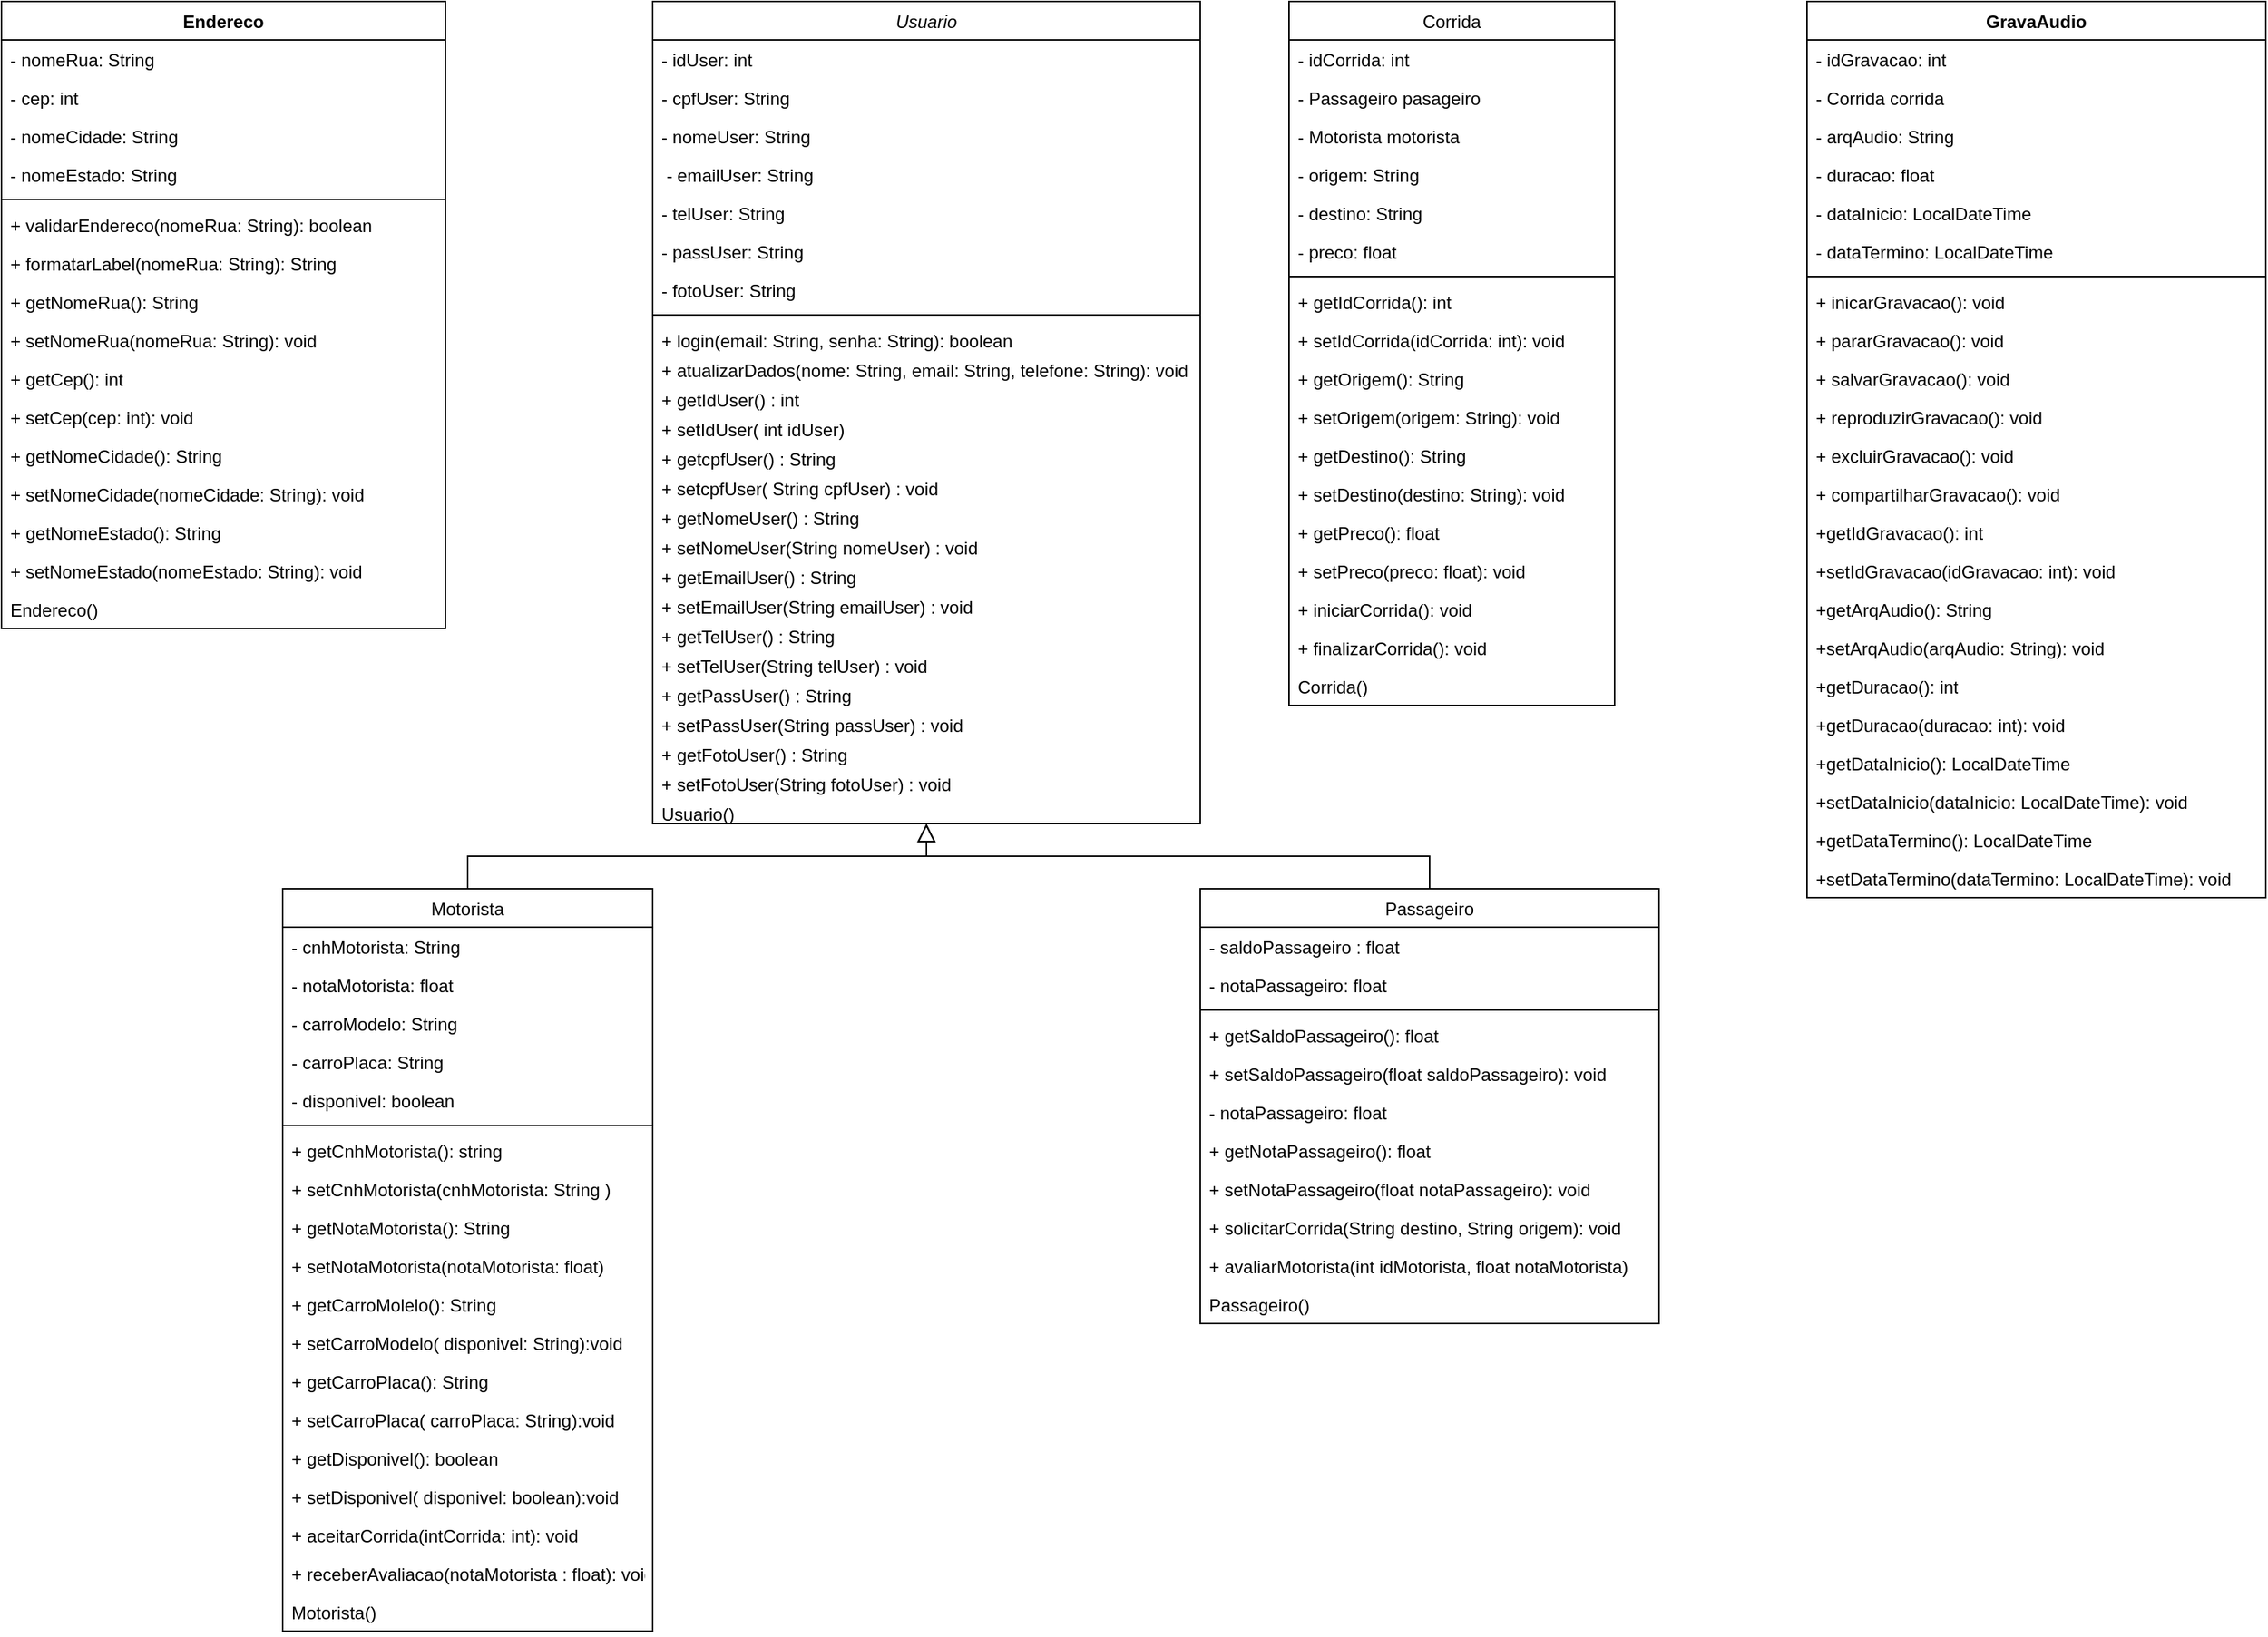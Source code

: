 <mxfile version="26.1.2">
  <diagram id="C5RBs43oDa-KdzZeNtuy" name="Page-1">
    <mxGraphModel grid="1" page="1" gridSize="10" guides="1" tooltips="1" connect="1" arrows="1" fold="1" pageScale="1" pageWidth="827" pageHeight="1169" math="0" shadow="0">
      <root>
        <mxCell id="WIyWlLk6GJQsqaUBKTNV-0" />
        <mxCell id="WIyWlLk6GJQsqaUBKTNV-1" parent="WIyWlLk6GJQsqaUBKTNV-0" />
        <mxCell id="zkfFHV4jXpPFQw0GAbJ--0" value="Usuario" style="swimlane;fontStyle=2;align=center;verticalAlign=top;childLayout=stackLayout;horizontal=1;startSize=26;horizontalStack=0;resizeParent=1;resizeLast=0;collapsible=1;marginBottom=0;rounded=0;shadow=0;strokeWidth=1;" vertex="1" parent="WIyWlLk6GJQsqaUBKTNV-1">
          <mxGeometry x="220" y="120" width="370" height="556" as="geometry">
            <mxRectangle x="230" y="140" width="160" height="26" as="alternateBounds" />
          </mxGeometry>
        </mxCell>
        <mxCell id="zkfFHV4jXpPFQw0GAbJ--1" value="- idUser: int" style="text;align=left;verticalAlign=top;spacingLeft=4;spacingRight=4;overflow=hidden;rotatable=0;points=[[0,0.5],[1,0.5]];portConstraint=eastwest;" vertex="1" parent="zkfFHV4jXpPFQw0GAbJ--0">
          <mxGeometry y="26" width="370" height="26" as="geometry" />
        </mxCell>
        <mxCell id="XuEXfLZrLsZK6n9x1qX7-5" value="- cpfUser: String" style="text;align=left;verticalAlign=top;spacingLeft=4;spacingRight=4;overflow=hidden;rotatable=0;points=[[0,0.5],[1,0.5]];portConstraint=eastwest;rounded=0;shadow=0;html=0;" vertex="1" parent="zkfFHV4jXpPFQw0GAbJ--0">
          <mxGeometry y="52" width="370" height="26" as="geometry" />
        </mxCell>
        <mxCell id="zkfFHV4jXpPFQw0GAbJ--2" value="- nomeUser: String" style="text;align=left;verticalAlign=top;spacingLeft=4;spacingRight=4;overflow=hidden;rotatable=0;points=[[0,0.5],[1,0.5]];portConstraint=eastwest;rounded=0;shadow=0;html=0;" vertex="1" parent="zkfFHV4jXpPFQw0GAbJ--0">
          <mxGeometry y="78" width="370" height="26" as="geometry" />
        </mxCell>
        <mxCell id="zkfFHV4jXpPFQw0GAbJ--3" value=" - emailUser: String" style="text;align=left;verticalAlign=top;spacingLeft=4;spacingRight=4;overflow=hidden;rotatable=0;points=[[0,0.5],[1,0.5]];portConstraint=eastwest;rounded=0;shadow=0;html=0;" vertex="1" parent="zkfFHV4jXpPFQw0GAbJ--0">
          <mxGeometry y="104" width="370" height="26" as="geometry" />
        </mxCell>
        <mxCell id="XuEXfLZrLsZK6n9x1qX7-1" value="- telUser: String" style="text;align=left;verticalAlign=top;spacingLeft=4;spacingRight=4;overflow=hidden;rotatable=0;points=[[0,0.5],[1,0.5]];portConstraint=eastwest;rounded=0;shadow=0;html=0;" vertex="1" parent="zkfFHV4jXpPFQw0GAbJ--0">
          <mxGeometry y="130" width="370" height="26" as="geometry" />
        </mxCell>
        <mxCell id="XuEXfLZrLsZK6n9x1qX7-2" value="- passUser: String&#xa;" style="text;align=left;verticalAlign=top;spacingLeft=4;spacingRight=4;overflow=hidden;rotatable=0;points=[[0,0.5],[1,0.5]];portConstraint=eastwest;rounded=0;shadow=0;html=0;" vertex="1" parent="zkfFHV4jXpPFQw0GAbJ--0">
          <mxGeometry y="156" width="370" height="26" as="geometry" />
        </mxCell>
        <mxCell id="XuEXfLZrLsZK6n9x1qX7-86" value="- fotoUser: String" style="text;align=left;verticalAlign=top;spacingLeft=4;spacingRight=4;overflow=hidden;rotatable=0;points=[[0,0.5],[1,0.5]];portConstraint=eastwest;rounded=0;shadow=0;html=0;" vertex="1" parent="zkfFHV4jXpPFQw0GAbJ--0">
          <mxGeometry y="182" width="370" height="26" as="geometry" />
        </mxCell>
        <mxCell id="zkfFHV4jXpPFQw0GAbJ--4" value="" style="line;html=1;strokeWidth=1;align=left;verticalAlign=middle;spacingTop=-1;spacingLeft=3;spacingRight=3;rotatable=0;labelPosition=right;points=[];portConstraint=eastwest;" vertex="1" parent="zkfFHV4jXpPFQw0GAbJ--0">
          <mxGeometry y="208" width="370" height="8" as="geometry" />
        </mxCell>
        <mxCell id="zkfFHV4jXpPFQw0GAbJ--5" value="+ login(email: String, senha: String): boolean" style="text;align=left;verticalAlign=top;spacingLeft=4;spacingRight=4;overflow=hidden;rotatable=0;points=[[0,0.5],[1,0.5]];portConstraint=eastwest;" vertex="1" parent="zkfFHV4jXpPFQw0GAbJ--0">
          <mxGeometry y="216" width="370" height="20" as="geometry" />
        </mxCell>
        <mxCell id="XuEXfLZrLsZK6n9x1qX7-6" value="+ atualizarDados(nome: String, email: String, telefone: String): void" style="text;align=left;verticalAlign=top;spacingLeft=4;spacingRight=4;overflow=hidden;rotatable=0;points=[[0,0.5],[1,0.5]];portConstraint=eastwest;" vertex="1" parent="zkfFHV4jXpPFQw0GAbJ--0">
          <mxGeometry y="236" width="370" height="20" as="geometry" />
        </mxCell>
        <mxCell id="XuEXfLZrLsZK6n9x1qX7-7" value="+ getIdUser() : int" style="text;align=left;verticalAlign=top;spacingLeft=4;spacingRight=4;overflow=hidden;rotatable=0;points=[[0,0.5],[1,0.5]];portConstraint=eastwest;" vertex="1" parent="zkfFHV4jXpPFQw0GAbJ--0">
          <mxGeometry y="256" width="370" height="20" as="geometry" />
        </mxCell>
        <mxCell id="XuEXfLZrLsZK6n9x1qX7-11" value="+ setIdUser( int idUser)" style="text;align=left;verticalAlign=top;spacingLeft=4;spacingRight=4;overflow=hidden;rotatable=0;points=[[0,0.5],[1,0.5]];portConstraint=eastwest;" vertex="1" parent="zkfFHV4jXpPFQw0GAbJ--0">
          <mxGeometry y="276" width="370" height="20" as="geometry" />
        </mxCell>
        <mxCell id="XuEXfLZrLsZK6n9x1qX7-12" value="+ getcpfUser() : String" style="text;align=left;verticalAlign=top;spacingLeft=4;spacingRight=4;overflow=hidden;rotatable=0;points=[[0,0.5],[1,0.5]];portConstraint=eastwest;" vertex="1" parent="zkfFHV4jXpPFQw0GAbJ--0">
          <mxGeometry y="296" width="370" height="20" as="geometry" />
        </mxCell>
        <mxCell id="XuEXfLZrLsZK6n9x1qX7-13" value="+ setcpfUser( String cpfUser) : void" style="text;align=left;verticalAlign=top;spacingLeft=4;spacingRight=4;overflow=hidden;rotatable=0;points=[[0,0.5],[1,0.5]];portConstraint=eastwest;" vertex="1" parent="zkfFHV4jXpPFQw0GAbJ--0">
          <mxGeometry y="316" width="370" height="20" as="geometry" />
        </mxCell>
        <mxCell id="XuEXfLZrLsZK6n9x1qX7-14" value="+ getNomeUser() : String" style="text;align=left;verticalAlign=top;spacingLeft=4;spacingRight=4;overflow=hidden;rotatable=0;points=[[0,0.5],[1,0.5]];portConstraint=eastwest;" vertex="1" parent="zkfFHV4jXpPFQw0GAbJ--0">
          <mxGeometry y="336" width="370" height="20" as="geometry" />
        </mxCell>
        <mxCell id="XuEXfLZrLsZK6n9x1qX7-15" value="+ setNomeUser(String nomeUser) : void" style="text;align=left;verticalAlign=top;spacingLeft=4;spacingRight=4;overflow=hidden;rotatable=0;points=[[0,0.5],[1,0.5]];portConstraint=eastwest;" vertex="1" parent="zkfFHV4jXpPFQw0GAbJ--0">
          <mxGeometry y="356" width="370" height="20" as="geometry" />
        </mxCell>
        <mxCell id="XuEXfLZrLsZK6n9x1qX7-35" value="+ getEmailUser() : String" style="text;align=left;verticalAlign=top;spacingLeft=4;spacingRight=4;overflow=hidden;rotatable=0;points=[[0,0.5],[1,0.5]];portConstraint=eastwest;" vertex="1" parent="zkfFHV4jXpPFQw0GAbJ--0">
          <mxGeometry y="376" width="370" height="20" as="geometry" />
        </mxCell>
        <mxCell id="XuEXfLZrLsZK6n9x1qX7-36" value="+ setEmailUser(String emailUser) : void" style="text;align=left;verticalAlign=top;spacingLeft=4;spacingRight=4;overflow=hidden;rotatable=0;points=[[0,0.5],[1,0.5]];portConstraint=eastwest;" vertex="1" parent="zkfFHV4jXpPFQw0GAbJ--0">
          <mxGeometry y="396" width="370" height="20" as="geometry" />
        </mxCell>
        <mxCell id="XuEXfLZrLsZK6n9x1qX7-37" value="+ getTelUser() : String" style="text;align=left;verticalAlign=top;spacingLeft=4;spacingRight=4;overflow=hidden;rotatable=0;points=[[0,0.5],[1,0.5]];portConstraint=eastwest;" vertex="1" parent="zkfFHV4jXpPFQw0GAbJ--0">
          <mxGeometry y="416" width="370" height="20" as="geometry" />
        </mxCell>
        <mxCell id="XuEXfLZrLsZK6n9x1qX7-38" value="+ setTelUser(String telUser) : void" style="text;align=left;verticalAlign=top;spacingLeft=4;spacingRight=4;overflow=hidden;rotatable=0;points=[[0,0.5],[1,0.5]];portConstraint=eastwest;" vertex="1" parent="zkfFHV4jXpPFQw0GAbJ--0">
          <mxGeometry y="436" width="370" height="20" as="geometry" />
        </mxCell>
        <mxCell id="XuEXfLZrLsZK6n9x1qX7-39" value="+ getPassUser() : String" style="text;align=left;verticalAlign=top;spacingLeft=4;spacingRight=4;overflow=hidden;rotatable=0;points=[[0,0.5],[1,0.5]];portConstraint=eastwest;" vertex="1" parent="zkfFHV4jXpPFQw0GAbJ--0">
          <mxGeometry y="456" width="370" height="20" as="geometry" />
        </mxCell>
        <mxCell id="XuEXfLZrLsZK6n9x1qX7-40" value="+ setPassUser(String passUser) : void" style="text;align=left;verticalAlign=top;spacingLeft=4;spacingRight=4;overflow=hidden;rotatable=0;points=[[0,0.5],[1,0.5]];portConstraint=eastwest;" vertex="1" parent="zkfFHV4jXpPFQw0GAbJ--0">
          <mxGeometry y="476" width="370" height="20" as="geometry" />
        </mxCell>
        <mxCell id="XuEXfLZrLsZK6n9x1qX7-87" value="+ getFotoUser() : String" style="text;align=left;verticalAlign=top;spacingLeft=4;spacingRight=4;overflow=hidden;rotatable=0;points=[[0,0.5],[1,0.5]];portConstraint=eastwest;" vertex="1" parent="zkfFHV4jXpPFQw0GAbJ--0">
          <mxGeometry y="496" width="370" height="20" as="geometry" />
        </mxCell>
        <mxCell id="XuEXfLZrLsZK6n9x1qX7-88" value="+ setFotoUser(String fotoUser) : void" style="text;align=left;verticalAlign=top;spacingLeft=4;spacingRight=4;overflow=hidden;rotatable=0;points=[[0,0.5],[1,0.5]];portConstraint=eastwest;" vertex="1" parent="zkfFHV4jXpPFQw0GAbJ--0">
          <mxGeometry y="516" width="370" height="20" as="geometry" />
        </mxCell>
        <mxCell id="XuEXfLZrLsZK6n9x1qX7-121" value="Usuario()" style="text;align=left;verticalAlign=top;spacingLeft=4;spacingRight=4;overflow=hidden;rotatable=0;points=[[0,0.5],[1,0.5]];portConstraint=eastwest;" vertex="1" parent="zkfFHV4jXpPFQw0GAbJ--0">
          <mxGeometry y="536" width="370" height="20" as="geometry" />
        </mxCell>
        <mxCell id="zkfFHV4jXpPFQw0GAbJ--6" value="Motorista" style="swimlane;fontStyle=0;align=center;verticalAlign=top;childLayout=stackLayout;horizontal=1;startSize=26;horizontalStack=0;resizeParent=1;resizeLast=0;collapsible=1;marginBottom=0;rounded=0;shadow=0;strokeWidth=1;" vertex="1" parent="WIyWlLk6GJQsqaUBKTNV-1">
          <mxGeometry x="-30" y="720" width="250" height="502" as="geometry">
            <mxRectangle x="130" y="380" width="160" height="26" as="alternateBounds" />
          </mxGeometry>
        </mxCell>
        <mxCell id="zkfFHV4jXpPFQw0GAbJ--7" value="- cnhMotorista: String" style="text;align=left;verticalAlign=top;spacingLeft=4;spacingRight=4;overflow=hidden;rotatable=0;points=[[0,0.5],[1,0.5]];portConstraint=eastwest;" vertex="1" parent="zkfFHV4jXpPFQw0GAbJ--6">
          <mxGeometry y="26" width="250" height="26" as="geometry" />
        </mxCell>
        <mxCell id="XuEXfLZrLsZK6n9x1qX7-49" value="- notaMotorista: float" style="text;align=left;verticalAlign=top;spacingLeft=4;spacingRight=4;overflow=hidden;rotatable=0;points=[[0,0.5],[1,0.5]];portConstraint=eastwest;" vertex="1" parent="zkfFHV4jXpPFQw0GAbJ--6">
          <mxGeometry y="52" width="250" height="26" as="geometry" />
        </mxCell>
        <mxCell id="XuEXfLZrLsZK6n9x1qX7-89" value="- carroModelo: String" style="text;align=left;verticalAlign=top;spacingLeft=4;spacingRight=4;overflow=hidden;rotatable=0;points=[[0,0.5],[1,0.5]];portConstraint=eastwest;" vertex="1" parent="zkfFHV4jXpPFQw0GAbJ--6">
          <mxGeometry y="78" width="250" height="26" as="geometry" />
        </mxCell>
        <mxCell id="XuEXfLZrLsZK6n9x1qX7-92" value="- carroPlaca: String" style="text;align=left;verticalAlign=top;spacingLeft=4;spacingRight=4;overflow=hidden;rotatable=0;points=[[0,0.5],[1,0.5]];portConstraint=eastwest;" vertex="1" parent="zkfFHV4jXpPFQw0GAbJ--6">
          <mxGeometry y="104" width="250" height="26" as="geometry" />
        </mxCell>
        <mxCell id="zkfFHV4jXpPFQw0GAbJ--8" value="- disponivel: boolean" style="text;align=left;verticalAlign=top;spacingLeft=4;spacingRight=4;overflow=hidden;rotatable=0;points=[[0,0.5],[1,0.5]];portConstraint=eastwest;rounded=0;shadow=0;html=0;" vertex="1" parent="zkfFHV4jXpPFQw0GAbJ--6">
          <mxGeometry y="130" width="250" height="26" as="geometry" />
        </mxCell>
        <mxCell id="zkfFHV4jXpPFQw0GAbJ--9" value="" style="line;html=1;strokeWidth=1;align=left;verticalAlign=middle;spacingTop=-1;spacingLeft=3;spacingRight=3;rotatable=0;labelPosition=right;points=[];portConstraint=eastwest;" vertex="1" parent="zkfFHV4jXpPFQw0GAbJ--6">
          <mxGeometry y="156" width="250" height="8" as="geometry" />
        </mxCell>
        <mxCell id="zkfFHV4jXpPFQw0GAbJ--11" value="+ getCnhMotorista(): string" style="text;align=left;verticalAlign=top;spacingLeft=4;spacingRight=4;overflow=hidden;rotatable=0;points=[[0,0.5],[1,0.5]];portConstraint=eastwest;" vertex="1" parent="zkfFHV4jXpPFQw0GAbJ--6">
          <mxGeometry y="164" width="250" height="26" as="geometry" />
        </mxCell>
        <mxCell id="XuEXfLZrLsZK6n9x1qX7-50" value="+ setCnhMotorista(cnhMotorista: String )" style="text;align=left;verticalAlign=top;spacingLeft=4;spacingRight=4;overflow=hidden;rotatable=0;points=[[0,0.5],[1,0.5]];portConstraint=eastwest;" vertex="1" parent="zkfFHV4jXpPFQw0GAbJ--6">
          <mxGeometry y="190" width="250" height="26" as="geometry" />
        </mxCell>
        <mxCell id="XuEXfLZrLsZK6n9x1qX7-51" value="+ getNotaMotorista(): String" style="text;align=left;verticalAlign=top;spacingLeft=4;spacingRight=4;overflow=hidden;rotatable=0;points=[[0,0.5],[1,0.5]];portConstraint=eastwest;" vertex="1" parent="zkfFHV4jXpPFQw0GAbJ--6">
          <mxGeometry y="216" width="250" height="26" as="geometry" />
        </mxCell>
        <mxCell id="XuEXfLZrLsZK6n9x1qX7-52" value="+ setNotaMotorista(notaMotorista: float)" style="text;align=left;verticalAlign=top;spacingLeft=4;spacingRight=4;overflow=hidden;rotatable=0;points=[[0,0.5],[1,0.5]];portConstraint=eastwest;" vertex="1" parent="zkfFHV4jXpPFQw0GAbJ--6">
          <mxGeometry y="242" width="250" height="26" as="geometry" />
        </mxCell>
        <mxCell id="XuEXfLZrLsZK6n9x1qX7-90" value="+ getCarroMolelo(): String" style="text;align=left;verticalAlign=top;spacingLeft=4;spacingRight=4;overflow=hidden;rotatable=0;points=[[0,0.5],[1,0.5]];portConstraint=eastwest;" vertex="1" parent="zkfFHV4jXpPFQw0GAbJ--6">
          <mxGeometry y="268" width="250" height="26" as="geometry" />
        </mxCell>
        <mxCell id="XuEXfLZrLsZK6n9x1qX7-91" value="+ setCarroModelo( disponivel: String):void" style="text;align=left;verticalAlign=top;spacingLeft=4;spacingRight=4;overflow=hidden;rotatable=0;points=[[0,0.5],[1,0.5]];portConstraint=eastwest;" vertex="1" parent="zkfFHV4jXpPFQw0GAbJ--6">
          <mxGeometry y="294" width="250" height="26" as="geometry" />
        </mxCell>
        <mxCell id="XuEXfLZrLsZK6n9x1qX7-93" value="+ getCarroPlaca(): String" style="text;align=left;verticalAlign=top;spacingLeft=4;spacingRight=4;overflow=hidden;rotatable=0;points=[[0,0.5],[1,0.5]];portConstraint=eastwest;" vertex="1" parent="zkfFHV4jXpPFQw0GAbJ--6">
          <mxGeometry y="320" width="250" height="26" as="geometry" />
        </mxCell>
        <mxCell id="XuEXfLZrLsZK6n9x1qX7-94" value="+ setCarroPlaca( carroPlaca: String):void" style="text;align=left;verticalAlign=top;spacingLeft=4;spacingRight=4;overflow=hidden;rotatable=0;points=[[0,0.5],[1,0.5]];portConstraint=eastwest;" vertex="1" parent="zkfFHV4jXpPFQw0GAbJ--6">
          <mxGeometry y="346" width="250" height="26" as="geometry" />
        </mxCell>
        <mxCell id="XuEXfLZrLsZK6n9x1qX7-53" value="+ getDisponivel(): boolean" style="text;align=left;verticalAlign=top;spacingLeft=4;spacingRight=4;overflow=hidden;rotatable=0;points=[[0,0.5],[1,0.5]];portConstraint=eastwest;" vertex="1" parent="zkfFHV4jXpPFQw0GAbJ--6">
          <mxGeometry y="372" width="250" height="26" as="geometry" />
        </mxCell>
        <mxCell id="XuEXfLZrLsZK6n9x1qX7-54" value="+ setDisponivel( disponivel: boolean):void" style="text;align=left;verticalAlign=top;spacingLeft=4;spacingRight=4;overflow=hidden;rotatable=0;points=[[0,0.5],[1,0.5]];portConstraint=eastwest;" vertex="1" parent="zkfFHV4jXpPFQw0GAbJ--6">
          <mxGeometry y="398" width="250" height="26" as="geometry" />
        </mxCell>
        <mxCell id="XuEXfLZrLsZK6n9x1qX7-55" value="+ aceitarCorrida(intCorrida: int): void" style="text;align=left;verticalAlign=top;spacingLeft=4;spacingRight=4;overflow=hidden;rotatable=0;points=[[0,0.5],[1,0.5]];portConstraint=eastwest;" vertex="1" parent="zkfFHV4jXpPFQw0GAbJ--6">
          <mxGeometry y="424" width="250" height="26" as="geometry" />
        </mxCell>
        <mxCell id="XuEXfLZrLsZK6n9x1qX7-56" value="+ receberAvaliacao(notaMotorista : float): void" style="text;align=left;verticalAlign=top;spacingLeft=4;spacingRight=4;overflow=hidden;rotatable=0;points=[[0,0.5],[1,0.5]];portConstraint=eastwest;" vertex="1" parent="zkfFHV4jXpPFQw0GAbJ--6">
          <mxGeometry y="450" width="250" height="26" as="geometry" />
        </mxCell>
        <mxCell id="XuEXfLZrLsZK6n9x1qX7-124" value="Motorista()" style="text;align=left;verticalAlign=top;spacingLeft=4;spacingRight=4;overflow=hidden;rotatable=0;points=[[0,0.5],[1,0.5]];portConstraint=eastwest;" vertex="1" parent="zkfFHV4jXpPFQw0GAbJ--6">
          <mxGeometry y="476" width="250" height="26" as="geometry" />
        </mxCell>
        <mxCell id="zkfFHV4jXpPFQw0GAbJ--12" value="" style="endArrow=block;endSize=10;endFill=0;shadow=0;strokeWidth=1;rounded=0;curved=0;edgeStyle=elbowEdgeStyle;elbow=vertical;" edge="1" parent="WIyWlLk6GJQsqaUBKTNV-1" source="zkfFHV4jXpPFQw0GAbJ--6" target="zkfFHV4jXpPFQw0GAbJ--0">
          <mxGeometry width="160" relative="1" as="geometry">
            <mxPoint x="200" y="203" as="sourcePoint" />
            <mxPoint x="200" y="203" as="targetPoint" />
          </mxGeometry>
        </mxCell>
        <mxCell id="zkfFHV4jXpPFQw0GAbJ--13" value="Passageiro" style="swimlane;fontStyle=0;align=center;verticalAlign=top;childLayout=stackLayout;horizontal=1;startSize=26;horizontalStack=0;resizeParent=1;resizeLast=0;collapsible=1;marginBottom=0;rounded=0;shadow=0;strokeWidth=1;" vertex="1" parent="WIyWlLk6GJQsqaUBKTNV-1">
          <mxGeometry x="590" y="720" width="310" height="294" as="geometry">
            <mxRectangle x="340" y="380" width="170" height="26" as="alternateBounds" />
          </mxGeometry>
        </mxCell>
        <mxCell id="zkfFHV4jXpPFQw0GAbJ--14" value="- saldoPassageiro : float" style="text;align=left;verticalAlign=top;spacingLeft=4;spacingRight=4;overflow=hidden;rotatable=0;points=[[0,0.5],[1,0.5]];portConstraint=eastwest;" vertex="1" parent="zkfFHV4jXpPFQw0GAbJ--13">
          <mxGeometry y="26" width="310" height="26" as="geometry" />
        </mxCell>
        <mxCell id="XuEXfLZrLsZK6n9x1qX7-41" value="- notaPassageiro: float" style="text;align=left;verticalAlign=top;spacingLeft=4;spacingRight=4;overflow=hidden;rotatable=0;points=[[0,0.5],[1,0.5]];portConstraint=eastwest;" vertex="1" parent="zkfFHV4jXpPFQw0GAbJ--13">
          <mxGeometry y="52" width="310" height="26" as="geometry" />
        </mxCell>
        <mxCell id="zkfFHV4jXpPFQw0GAbJ--15" value="" style="line;html=1;strokeWidth=1;align=left;verticalAlign=middle;spacingTop=-1;spacingLeft=3;spacingRight=3;rotatable=0;labelPosition=right;points=[];portConstraint=eastwest;" vertex="1" parent="zkfFHV4jXpPFQw0GAbJ--13">
          <mxGeometry y="78" width="310" height="8" as="geometry" />
        </mxCell>
        <mxCell id="XuEXfLZrLsZK6n9x1qX7-42" value="+ getSaldoPassageiro(): float" style="text;align=left;verticalAlign=top;spacingLeft=4;spacingRight=4;overflow=hidden;rotatable=0;points=[[0,0.5],[1,0.5]];portConstraint=eastwest;" vertex="1" parent="zkfFHV4jXpPFQw0GAbJ--13">
          <mxGeometry y="86" width="310" height="26" as="geometry" />
        </mxCell>
        <mxCell id="XuEXfLZrLsZK6n9x1qX7-44" value="+ setSaldoPassageiro(float saldoPassageiro): void" style="text;align=left;verticalAlign=top;spacingLeft=4;spacingRight=4;overflow=hidden;rotatable=0;points=[[0,0.5],[1,0.5]];portConstraint=eastwest;" vertex="1" parent="zkfFHV4jXpPFQw0GAbJ--13">
          <mxGeometry y="112" width="310" height="26" as="geometry" />
        </mxCell>
        <mxCell id="XuEXfLZrLsZK6n9x1qX7-43" value="- notaPassageiro: float" style="text;align=left;verticalAlign=top;spacingLeft=4;spacingRight=4;overflow=hidden;rotatable=0;points=[[0,0.5],[1,0.5]];portConstraint=eastwest;" vertex="1" parent="zkfFHV4jXpPFQw0GAbJ--13">
          <mxGeometry y="138" width="310" height="26" as="geometry" />
        </mxCell>
        <mxCell id="XuEXfLZrLsZK6n9x1qX7-45" value="+ getNotaPassageiro(): float" style="text;align=left;verticalAlign=top;spacingLeft=4;spacingRight=4;overflow=hidden;rotatable=0;points=[[0,0.5],[1,0.5]];portConstraint=eastwest;" vertex="1" parent="zkfFHV4jXpPFQw0GAbJ--13">
          <mxGeometry y="164" width="310" height="26" as="geometry" />
        </mxCell>
        <mxCell id="XuEXfLZrLsZK6n9x1qX7-46" value="+ setNotaPassageiro(float notaPassageiro): void" style="text;align=left;verticalAlign=top;spacingLeft=4;spacingRight=4;overflow=hidden;rotatable=0;points=[[0,0.5],[1,0.5]];portConstraint=eastwest;" vertex="1" parent="zkfFHV4jXpPFQw0GAbJ--13">
          <mxGeometry y="190" width="310" height="26" as="geometry" />
        </mxCell>
        <mxCell id="XuEXfLZrLsZK6n9x1qX7-47" value="+ solicitarCorrida(String destino, String origem): void" style="text;align=left;verticalAlign=top;spacingLeft=4;spacingRight=4;overflow=hidden;rotatable=0;points=[[0,0.5],[1,0.5]];portConstraint=eastwest;" vertex="1" parent="zkfFHV4jXpPFQw0GAbJ--13">
          <mxGeometry y="216" width="310" height="26" as="geometry" />
        </mxCell>
        <mxCell id="XuEXfLZrLsZK6n9x1qX7-48" value="+ avaliarMotorista(int idMotorista, float notaMotorista)" style="text;align=left;verticalAlign=top;spacingLeft=4;spacingRight=4;overflow=hidden;rotatable=0;points=[[0,0.5],[1,0.5]];portConstraint=eastwest;" vertex="1" parent="zkfFHV4jXpPFQw0GAbJ--13">
          <mxGeometry y="242" width="310" height="26" as="geometry" />
        </mxCell>
        <mxCell id="XuEXfLZrLsZK6n9x1qX7-123" value="Passageiro()" style="text;align=left;verticalAlign=top;spacingLeft=4;spacingRight=4;overflow=hidden;rotatable=0;points=[[0,0.5],[1,0.5]];portConstraint=eastwest;" vertex="1" parent="zkfFHV4jXpPFQw0GAbJ--13">
          <mxGeometry y="268" width="310" height="26" as="geometry" />
        </mxCell>
        <mxCell id="zkfFHV4jXpPFQw0GAbJ--16" value="" style="endArrow=block;endSize=10;endFill=0;shadow=0;strokeWidth=1;rounded=0;curved=0;edgeStyle=elbowEdgeStyle;elbow=vertical;" edge="1" parent="WIyWlLk6GJQsqaUBKTNV-1" source="zkfFHV4jXpPFQw0GAbJ--13" target="zkfFHV4jXpPFQw0GAbJ--0">
          <mxGeometry width="160" relative="1" as="geometry">
            <mxPoint x="210" y="373" as="sourcePoint" />
            <mxPoint x="310" y="271" as="targetPoint" />
          </mxGeometry>
        </mxCell>
        <mxCell id="zkfFHV4jXpPFQw0GAbJ--17" value="Corrida" style="swimlane;fontStyle=0;align=center;verticalAlign=top;childLayout=stackLayout;horizontal=1;startSize=26;horizontalStack=0;resizeParent=1;resizeLast=0;collapsible=1;marginBottom=0;rounded=0;shadow=0;strokeWidth=1;" vertex="1" parent="WIyWlLk6GJQsqaUBKTNV-1">
          <mxGeometry x="650" y="120" width="220" height="476" as="geometry">
            <mxRectangle x="550" y="140" width="160" height="26" as="alternateBounds" />
          </mxGeometry>
        </mxCell>
        <mxCell id="zkfFHV4jXpPFQw0GAbJ--18" value="- idCorrida: int" style="text;align=left;verticalAlign=top;spacingLeft=4;spacingRight=4;overflow=hidden;rotatable=0;points=[[0,0.5],[1,0.5]];portConstraint=eastwest;" vertex="1" parent="zkfFHV4jXpPFQw0GAbJ--17">
          <mxGeometry y="26" width="220" height="26" as="geometry" />
        </mxCell>
        <mxCell id="zkfFHV4jXpPFQw0GAbJ--19" value="- Passageiro pasageiro" style="text;align=left;verticalAlign=top;spacingLeft=4;spacingRight=4;overflow=hidden;rotatable=0;points=[[0,0.5],[1,0.5]];portConstraint=eastwest;rounded=0;shadow=0;html=0;" vertex="1" parent="zkfFHV4jXpPFQw0GAbJ--17">
          <mxGeometry y="52" width="220" height="26" as="geometry" />
        </mxCell>
        <mxCell id="zkfFHV4jXpPFQw0GAbJ--20" value="- Motorista motorista" style="text;align=left;verticalAlign=top;spacingLeft=4;spacingRight=4;overflow=hidden;rotatable=0;points=[[0,0.5],[1,0.5]];portConstraint=eastwest;rounded=0;shadow=0;html=0;" vertex="1" parent="zkfFHV4jXpPFQw0GAbJ--17">
          <mxGeometry y="78" width="220" height="26" as="geometry" />
        </mxCell>
        <mxCell id="zkfFHV4jXpPFQw0GAbJ--21" value="- origem: String " style="text;align=left;verticalAlign=top;spacingLeft=4;spacingRight=4;overflow=hidden;rotatable=0;points=[[0,0.5],[1,0.5]];portConstraint=eastwest;rounded=0;shadow=0;html=0;" vertex="1" parent="zkfFHV4jXpPFQw0GAbJ--17">
          <mxGeometry y="104" width="220" height="26" as="geometry" />
        </mxCell>
        <mxCell id="zkfFHV4jXpPFQw0GAbJ--22" value="- destino: String" style="text;align=left;verticalAlign=top;spacingLeft=4;spacingRight=4;overflow=hidden;rotatable=0;points=[[0,0.5],[1,0.5]];portConstraint=eastwest;rounded=0;shadow=0;html=0;" vertex="1" parent="zkfFHV4jXpPFQw0GAbJ--17">
          <mxGeometry y="130" width="220" height="26" as="geometry" />
        </mxCell>
        <mxCell id="XuEXfLZrLsZK6n9x1qX7-57" value="- preco: float" style="text;align=left;verticalAlign=top;spacingLeft=4;spacingRight=4;overflow=hidden;rotatable=0;points=[[0,0.5],[1,0.5]];portConstraint=eastwest;rounded=0;shadow=0;html=0;" vertex="1" parent="zkfFHV4jXpPFQw0GAbJ--17">
          <mxGeometry y="156" width="220" height="26" as="geometry" />
        </mxCell>
        <mxCell id="zkfFHV4jXpPFQw0GAbJ--23" value="" style="line;html=1;strokeWidth=1;align=left;verticalAlign=middle;spacingTop=-1;spacingLeft=3;spacingRight=3;rotatable=0;labelPosition=right;points=[];portConstraint=eastwest;" vertex="1" parent="zkfFHV4jXpPFQw0GAbJ--17">
          <mxGeometry y="182" width="220" height="8" as="geometry" />
        </mxCell>
        <mxCell id="zkfFHV4jXpPFQw0GAbJ--24" value="+ getIdCorrida(): int" style="text;align=left;verticalAlign=top;spacingLeft=4;spacingRight=4;overflow=hidden;rotatable=0;points=[[0,0.5],[1,0.5]];portConstraint=eastwest;" vertex="1" parent="zkfFHV4jXpPFQw0GAbJ--17">
          <mxGeometry y="190" width="220" height="26" as="geometry" />
        </mxCell>
        <mxCell id="zkfFHV4jXpPFQw0GAbJ--25" value="+ setIdCorrida(idCorrida: int): void" style="text;align=left;verticalAlign=top;spacingLeft=4;spacingRight=4;overflow=hidden;rotatable=0;points=[[0,0.5],[1,0.5]];portConstraint=eastwest;" vertex="1" parent="zkfFHV4jXpPFQw0GAbJ--17">
          <mxGeometry y="216" width="220" height="26" as="geometry" />
        </mxCell>
        <mxCell id="XuEXfLZrLsZK6n9x1qX7-58" value="+ getOrigem(): String" style="text;align=left;verticalAlign=top;spacingLeft=4;spacingRight=4;overflow=hidden;rotatable=0;points=[[0,0.5],[1,0.5]];portConstraint=eastwest;" vertex="1" parent="zkfFHV4jXpPFQw0GAbJ--17">
          <mxGeometry y="242" width="220" height="26" as="geometry" />
        </mxCell>
        <mxCell id="XuEXfLZrLsZK6n9x1qX7-59" value="+ setOrigem(origem: String): void" style="text;align=left;verticalAlign=top;spacingLeft=4;spacingRight=4;overflow=hidden;rotatable=0;points=[[0,0.5],[1,0.5]];portConstraint=eastwest;" vertex="1" parent="zkfFHV4jXpPFQw0GAbJ--17">
          <mxGeometry y="268" width="220" height="26" as="geometry" />
        </mxCell>
        <mxCell id="XuEXfLZrLsZK6n9x1qX7-61" value="+ getDestino(): String" style="text;align=left;verticalAlign=top;spacingLeft=4;spacingRight=4;overflow=hidden;rotatable=0;points=[[0,0.5],[1,0.5]];portConstraint=eastwest;" vertex="1" parent="zkfFHV4jXpPFQw0GAbJ--17">
          <mxGeometry y="294" width="220" height="26" as="geometry" />
        </mxCell>
        <mxCell id="XuEXfLZrLsZK6n9x1qX7-62" value="+ setDestino(destino: String): void" style="text;align=left;verticalAlign=top;spacingLeft=4;spacingRight=4;overflow=hidden;rotatable=0;points=[[0,0.5],[1,0.5]];portConstraint=eastwest;" vertex="1" parent="zkfFHV4jXpPFQw0GAbJ--17">
          <mxGeometry y="320" width="220" height="26" as="geometry" />
        </mxCell>
        <mxCell id="XuEXfLZrLsZK6n9x1qX7-63" value="+ getPreco(): float" style="text;align=left;verticalAlign=top;spacingLeft=4;spacingRight=4;overflow=hidden;rotatable=0;points=[[0,0.5],[1,0.5]];portConstraint=eastwest;" vertex="1" parent="zkfFHV4jXpPFQw0GAbJ--17">
          <mxGeometry y="346" width="220" height="26" as="geometry" />
        </mxCell>
        <mxCell id="XuEXfLZrLsZK6n9x1qX7-64" value="+ setPreco(preco: float): void" style="text;align=left;verticalAlign=top;spacingLeft=4;spacingRight=4;overflow=hidden;rotatable=0;points=[[0,0.5],[1,0.5]];portConstraint=eastwest;" vertex="1" parent="zkfFHV4jXpPFQw0GAbJ--17">
          <mxGeometry y="372" width="220" height="26" as="geometry" />
        </mxCell>
        <mxCell id="XuEXfLZrLsZK6n9x1qX7-65" value="+ iniciarCorrida(): void" style="text;align=left;verticalAlign=top;spacingLeft=4;spacingRight=4;overflow=hidden;rotatable=0;points=[[0,0.5],[1,0.5]];portConstraint=eastwest;" vertex="1" parent="zkfFHV4jXpPFQw0GAbJ--17">
          <mxGeometry y="398" width="220" height="26" as="geometry" />
        </mxCell>
        <mxCell id="XuEXfLZrLsZK6n9x1qX7-66" value="+ finalizarCorrida(): void" style="text;align=left;verticalAlign=top;spacingLeft=4;spacingRight=4;overflow=hidden;rotatable=0;points=[[0,0.5],[1,0.5]];portConstraint=eastwest;" vertex="1" parent="zkfFHV4jXpPFQw0GAbJ--17">
          <mxGeometry y="424" width="220" height="26" as="geometry" />
        </mxCell>
        <mxCell id="XuEXfLZrLsZK6n9x1qX7-122" value="Corrida()" style="text;align=left;verticalAlign=top;spacingLeft=4;spacingRight=4;overflow=hidden;rotatable=0;points=[[0,0.5],[1,0.5]];portConstraint=eastwest;" vertex="1" parent="zkfFHV4jXpPFQw0GAbJ--17">
          <mxGeometry y="450" width="220" height="26" as="geometry" />
        </mxCell>
        <mxCell id="XuEXfLZrLsZK6n9x1qX7-67" value="Endereco" style="swimlane;fontStyle=1;align=center;verticalAlign=top;childLayout=stackLayout;horizontal=1;startSize=26;horizontalStack=0;resizeParent=1;resizeParentMax=0;resizeLast=0;collapsible=1;marginBottom=0;whiteSpace=wrap;html=1;" vertex="1" parent="WIyWlLk6GJQsqaUBKTNV-1">
          <mxGeometry x="-220" y="120" width="300" height="424" as="geometry" />
        </mxCell>
        <mxCell id="XuEXfLZrLsZK6n9x1qX7-68" value="- nomeRua: String" style="text;strokeColor=none;fillColor=none;align=left;verticalAlign=top;spacingLeft=4;spacingRight=4;overflow=hidden;rotatable=0;points=[[0,0.5],[1,0.5]];portConstraint=eastwest;whiteSpace=wrap;html=1;" vertex="1" parent="XuEXfLZrLsZK6n9x1qX7-67">
          <mxGeometry y="26" width="300" height="26" as="geometry" />
        </mxCell>
        <mxCell id="XuEXfLZrLsZK6n9x1qX7-71" value="- cep: int" style="text;strokeColor=none;fillColor=none;align=left;verticalAlign=top;spacingLeft=4;spacingRight=4;overflow=hidden;rotatable=0;points=[[0,0.5],[1,0.5]];portConstraint=eastwest;whiteSpace=wrap;html=1;" vertex="1" parent="XuEXfLZrLsZK6n9x1qX7-67">
          <mxGeometry y="52" width="300" height="26" as="geometry" />
        </mxCell>
        <mxCell id="XuEXfLZrLsZK6n9x1qX7-72" value="- nomeCidade: String" style="text;strokeColor=none;fillColor=none;align=left;verticalAlign=top;spacingLeft=4;spacingRight=4;overflow=hidden;rotatable=0;points=[[0,0.5],[1,0.5]];portConstraint=eastwest;whiteSpace=wrap;html=1;" vertex="1" parent="XuEXfLZrLsZK6n9x1qX7-67">
          <mxGeometry y="78" width="300" height="26" as="geometry" />
        </mxCell>
        <mxCell id="XuEXfLZrLsZK6n9x1qX7-73" value="- nomeEstado: String" style="text;strokeColor=none;fillColor=none;align=left;verticalAlign=top;spacingLeft=4;spacingRight=4;overflow=hidden;rotatable=0;points=[[0,0.5],[1,0.5]];portConstraint=eastwest;whiteSpace=wrap;html=1;" vertex="1" parent="XuEXfLZrLsZK6n9x1qX7-67">
          <mxGeometry y="104" width="300" height="26" as="geometry" />
        </mxCell>
        <mxCell id="XuEXfLZrLsZK6n9x1qX7-69" value="" style="line;strokeWidth=1;fillColor=none;align=left;verticalAlign=middle;spacingTop=-1;spacingLeft=3;spacingRight=3;rotatable=0;labelPosition=right;points=[];portConstraint=eastwest;strokeColor=inherit;" vertex="1" parent="XuEXfLZrLsZK6n9x1qX7-67">
          <mxGeometry y="130" width="300" height="8" as="geometry" />
        </mxCell>
        <mxCell id="XuEXfLZrLsZK6n9x1qX7-70" value="+ validarEndereco(nomeRua: String): boolean" style="text;strokeColor=none;fillColor=none;align=left;verticalAlign=top;spacingLeft=4;spacingRight=4;overflow=hidden;rotatable=0;points=[[0,0.5],[1,0.5]];portConstraint=eastwest;whiteSpace=wrap;html=1;" vertex="1" parent="XuEXfLZrLsZK6n9x1qX7-67">
          <mxGeometry y="138" width="300" height="26" as="geometry" />
        </mxCell>
        <mxCell id="XuEXfLZrLsZK6n9x1qX7-74" value="+ formatarLabel(nomeRua: String): String" style="text;strokeColor=none;fillColor=none;align=left;verticalAlign=top;spacingLeft=4;spacingRight=4;overflow=hidden;rotatable=0;points=[[0,0.5],[1,0.5]];portConstraint=eastwest;whiteSpace=wrap;html=1;" vertex="1" parent="XuEXfLZrLsZK6n9x1qX7-67">
          <mxGeometry y="164" width="300" height="26" as="geometry" />
        </mxCell>
        <mxCell id="XuEXfLZrLsZK6n9x1qX7-75" value="+ getNomeRua(): String" style="text;strokeColor=none;fillColor=none;align=left;verticalAlign=top;spacingLeft=4;spacingRight=4;overflow=hidden;rotatable=0;points=[[0,0.5],[1,0.5]];portConstraint=eastwest;whiteSpace=wrap;html=1;" vertex="1" parent="XuEXfLZrLsZK6n9x1qX7-67">
          <mxGeometry y="190" width="300" height="26" as="geometry" />
        </mxCell>
        <mxCell id="XuEXfLZrLsZK6n9x1qX7-76" value="+ setNomeRua(nomeRua: String): void" style="text;strokeColor=none;fillColor=none;align=left;verticalAlign=top;spacingLeft=4;spacingRight=4;overflow=hidden;rotatable=0;points=[[0,0.5],[1,0.5]];portConstraint=eastwest;whiteSpace=wrap;html=1;" vertex="1" parent="XuEXfLZrLsZK6n9x1qX7-67">
          <mxGeometry y="216" width="300" height="26" as="geometry" />
        </mxCell>
        <mxCell id="XuEXfLZrLsZK6n9x1qX7-80" value="+ getCep(): int" style="text;strokeColor=none;fillColor=none;align=left;verticalAlign=top;spacingLeft=4;spacingRight=4;overflow=hidden;rotatable=0;points=[[0,0.5],[1,0.5]];portConstraint=eastwest;whiteSpace=wrap;html=1;" vertex="1" parent="XuEXfLZrLsZK6n9x1qX7-67">
          <mxGeometry y="242" width="300" height="26" as="geometry" />
        </mxCell>
        <mxCell id="XuEXfLZrLsZK6n9x1qX7-81" value="+ setCep(cep: int): void" style="text;strokeColor=none;fillColor=none;align=left;verticalAlign=top;spacingLeft=4;spacingRight=4;overflow=hidden;rotatable=0;points=[[0,0.5],[1,0.5]];portConstraint=eastwest;whiteSpace=wrap;html=1;" vertex="1" parent="XuEXfLZrLsZK6n9x1qX7-67">
          <mxGeometry y="268" width="300" height="26" as="geometry" />
        </mxCell>
        <mxCell id="XuEXfLZrLsZK6n9x1qX7-82" value="+ getNomeCidade(): String" style="text;strokeColor=none;fillColor=none;align=left;verticalAlign=top;spacingLeft=4;spacingRight=4;overflow=hidden;rotatable=0;points=[[0,0.5],[1,0.5]];portConstraint=eastwest;whiteSpace=wrap;html=1;" vertex="1" parent="XuEXfLZrLsZK6n9x1qX7-67">
          <mxGeometry y="294" width="300" height="26" as="geometry" />
        </mxCell>
        <mxCell id="XuEXfLZrLsZK6n9x1qX7-83" value="+ setNomeCidade(nomeCidade: String): void" style="text;strokeColor=none;fillColor=none;align=left;verticalAlign=top;spacingLeft=4;spacingRight=4;overflow=hidden;rotatable=0;points=[[0,0.5],[1,0.5]];portConstraint=eastwest;whiteSpace=wrap;html=1;" vertex="1" parent="XuEXfLZrLsZK6n9x1qX7-67">
          <mxGeometry y="320" width="300" height="26" as="geometry" />
        </mxCell>
        <mxCell id="XuEXfLZrLsZK6n9x1qX7-84" value="+ getNomeEstado(): String" style="text;strokeColor=none;fillColor=none;align=left;verticalAlign=top;spacingLeft=4;spacingRight=4;overflow=hidden;rotatable=0;points=[[0,0.5],[1,0.5]];portConstraint=eastwest;whiteSpace=wrap;html=1;" vertex="1" parent="XuEXfLZrLsZK6n9x1qX7-67">
          <mxGeometry y="346" width="300" height="26" as="geometry" />
        </mxCell>
        <mxCell id="XuEXfLZrLsZK6n9x1qX7-85" value="+ setNomeEstado(nomeEstado: String): void" style="text;strokeColor=none;fillColor=none;align=left;verticalAlign=top;spacingLeft=4;spacingRight=4;overflow=hidden;rotatable=0;points=[[0,0.5],[1,0.5]];portConstraint=eastwest;whiteSpace=wrap;html=1;" vertex="1" parent="XuEXfLZrLsZK6n9x1qX7-67">
          <mxGeometry y="372" width="300" height="26" as="geometry" />
        </mxCell>
        <mxCell id="XuEXfLZrLsZK6n9x1qX7-120" value="Endereco()" style="text;strokeColor=none;fillColor=none;align=left;verticalAlign=top;spacingLeft=4;spacingRight=4;overflow=hidden;rotatable=0;points=[[0,0.5],[1,0.5]];portConstraint=eastwest;whiteSpace=wrap;html=1;" vertex="1" parent="XuEXfLZrLsZK6n9x1qX7-67">
          <mxGeometry y="398" width="300" height="26" as="geometry" />
        </mxCell>
        <mxCell id="XuEXfLZrLsZK6n9x1qX7-95" value="GravaAudio" style="swimlane;fontStyle=1;align=center;verticalAlign=top;childLayout=stackLayout;horizontal=1;startSize=26;horizontalStack=0;resizeParent=1;resizeParentMax=0;resizeLast=0;collapsible=1;marginBottom=0;whiteSpace=wrap;html=1;" vertex="1" parent="WIyWlLk6GJQsqaUBKTNV-1">
          <mxGeometry x="1000" y="120" width="310" height="606" as="geometry" />
        </mxCell>
        <mxCell id="XuEXfLZrLsZK6n9x1qX7-96" value="- idGravacao: int" style="text;strokeColor=none;fillColor=none;align=left;verticalAlign=top;spacingLeft=4;spacingRight=4;overflow=hidden;rotatable=0;points=[[0,0.5],[1,0.5]];portConstraint=eastwest;whiteSpace=wrap;html=1;" vertex="1" parent="XuEXfLZrLsZK6n9x1qX7-95">
          <mxGeometry y="26" width="310" height="26" as="geometry" />
        </mxCell>
        <mxCell id="XuEXfLZrLsZK6n9x1qX7-99" value="- Corrida corrida" style="text;strokeColor=none;fillColor=none;align=left;verticalAlign=top;spacingLeft=4;spacingRight=4;overflow=hidden;rotatable=0;points=[[0,0.5],[1,0.5]];portConstraint=eastwest;whiteSpace=wrap;html=1;" vertex="1" parent="XuEXfLZrLsZK6n9x1qX7-95">
          <mxGeometry y="52" width="310" height="26" as="geometry" />
        </mxCell>
        <mxCell id="XuEXfLZrLsZK6n9x1qX7-100" value="- arqAudio: String" style="text;strokeColor=none;fillColor=none;align=left;verticalAlign=top;spacingLeft=4;spacingRight=4;overflow=hidden;rotatable=0;points=[[0,0.5],[1,0.5]];portConstraint=eastwest;whiteSpace=wrap;html=1;" vertex="1" parent="XuEXfLZrLsZK6n9x1qX7-95">
          <mxGeometry y="78" width="310" height="26" as="geometry" />
        </mxCell>
        <mxCell id="XuEXfLZrLsZK6n9x1qX7-101" value="- duracao: float" style="text;strokeColor=none;fillColor=none;align=left;verticalAlign=top;spacingLeft=4;spacingRight=4;overflow=hidden;rotatable=0;points=[[0,0.5],[1,0.5]];portConstraint=eastwest;whiteSpace=wrap;html=1;" vertex="1" parent="XuEXfLZrLsZK6n9x1qX7-95">
          <mxGeometry y="104" width="310" height="26" as="geometry" />
        </mxCell>
        <mxCell id="XuEXfLZrLsZK6n9x1qX7-102" value="- dataInicio: LocalDateTime" style="text;strokeColor=none;fillColor=none;align=left;verticalAlign=top;spacingLeft=4;spacingRight=4;overflow=hidden;rotatable=0;points=[[0,0.5],[1,0.5]];portConstraint=eastwest;whiteSpace=wrap;html=1;" vertex="1" parent="XuEXfLZrLsZK6n9x1qX7-95">
          <mxGeometry y="130" width="310" height="26" as="geometry" />
        </mxCell>
        <mxCell id="XuEXfLZrLsZK6n9x1qX7-103" value="- dataTermino: LocalDateTime" style="text;strokeColor=none;fillColor=none;align=left;verticalAlign=top;spacingLeft=4;spacingRight=4;overflow=hidden;rotatable=0;points=[[0,0.5],[1,0.5]];portConstraint=eastwest;whiteSpace=wrap;html=1;" vertex="1" parent="XuEXfLZrLsZK6n9x1qX7-95">
          <mxGeometry y="156" width="310" height="26" as="geometry" />
        </mxCell>
        <mxCell id="XuEXfLZrLsZK6n9x1qX7-97" value="" style="line;strokeWidth=1;fillColor=none;align=left;verticalAlign=middle;spacingTop=-1;spacingLeft=3;spacingRight=3;rotatable=0;labelPosition=right;points=[];portConstraint=eastwest;strokeColor=inherit;" vertex="1" parent="XuEXfLZrLsZK6n9x1qX7-95">
          <mxGeometry y="182" width="310" height="8" as="geometry" />
        </mxCell>
        <mxCell id="XuEXfLZrLsZK6n9x1qX7-98" value="+ inicarGravacao(): void" style="text;strokeColor=none;fillColor=none;align=left;verticalAlign=top;spacingLeft=4;spacingRight=4;overflow=hidden;rotatable=0;points=[[0,0.5],[1,0.5]];portConstraint=eastwest;whiteSpace=wrap;html=1;" vertex="1" parent="XuEXfLZrLsZK6n9x1qX7-95">
          <mxGeometry y="190" width="310" height="26" as="geometry" />
        </mxCell>
        <mxCell id="XuEXfLZrLsZK6n9x1qX7-104" value="+ pararGravacao(): void" style="text;strokeColor=none;fillColor=none;align=left;verticalAlign=top;spacingLeft=4;spacingRight=4;overflow=hidden;rotatable=0;points=[[0,0.5],[1,0.5]];portConstraint=eastwest;whiteSpace=wrap;html=1;" vertex="1" parent="XuEXfLZrLsZK6n9x1qX7-95">
          <mxGeometry y="216" width="310" height="26" as="geometry" />
        </mxCell>
        <mxCell id="XuEXfLZrLsZK6n9x1qX7-105" value="+ salvarGravacao(): void" style="text;strokeColor=none;fillColor=none;align=left;verticalAlign=top;spacingLeft=4;spacingRight=4;overflow=hidden;rotatable=0;points=[[0,0.5],[1,0.5]];portConstraint=eastwest;whiteSpace=wrap;html=1;" vertex="1" parent="XuEXfLZrLsZK6n9x1qX7-95">
          <mxGeometry y="242" width="310" height="26" as="geometry" />
        </mxCell>
        <mxCell id="XuEXfLZrLsZK6n9x1qX7-106" value="+ reproduzirGravacao(): void" style="text;strokeColor=none;fillColor=none;align=left;verticalAlign=top;spacingLeft=4;spacingRight=4;overflow=hidden;rotatable=0;points=[[0,0.5],[1,0.5]];portConstraint=eastwest;whiteSpace=wrap;html=1;" vertex="1" parent="XuEXfLZrLsZK6n9x1qX7-95">
          <mxGeometry y="268" width="310" height="26" as="geometry" />
        </mxCell>
        <mxCell id="XuEXfLZrLsZK6n9x1qX7-107" value="+ excluirGravacao(): void" style="text;strokeColor=none;fillColor=none;align=left;verticalAlign=top;spacingLeft=4;spacingRight=4;overflow=hidden;rotatable=0;points=[[0,0.5],[1,0.5]];portConstraint=eastwest;whiteSpace=wrap;html=1;" vertex="1" parent="XuEXfLZrLsZK6n9x1qX7-95">
          <mxGeometry y="294" width="310" height="26" as="geometry" />
        </mxCell>
        <mxCell id="XuEXfLZrLsZK6n9x1qX7-108" value="+ compartilharGravacao(): void" style="text;strokeColor=none;fillColor=none;align=left;verticalAlign=top;spacingLeft=4;spacingRight=4;overflow=hidden;rotatable=0;points=[[0,0.5],[1,0.5]];portConstraint=eastwest;whiteSpace=wrap;html=1;" vertex="1" parent="XuEXfLZrLsZK6n9x1qX7-95">
          <mxGeometry y="320" width="310" height="26" as="geometry" />
        </mxCell>
        <mxCell id="XuEXfLZrLsZK6n9x1qX7-109" value="+getIdGravacao(): int" style="text;strokeColor=none;fillColor=none;align=left;verticalAlign=top;spacingLeft=4;spacingRight=4;overflow=hidden;rotatable=0;points=[[0,0.5],[1,0.5]];portConstraint=eastwest;whiteSpace=wrap;html=1;" vertex="1" parent="XuEXfLZrLsZK6n9x1qX7-95">
          <mxGeometry y="346" width="310" height="26" as="geometry" />
        </mxCell>
        <mxCell id="XuEXfLZrLsZK6n9x1qX7-110" value="+setIdGravacao(idGravacao: int): void" style="text;strokeColor=none;fillColor=none;align=left;verticalAlign=top;spacingLeft=4;spacingRight=4;overflow=hidden;rotatable=0;points=[[0,0.5],[1,0.5]];portConstraint=eastwest;whiteSpace=wrap;html=1;" vertex="1" parent="XuEXfLZrLsZK6n9x1qX7-95">
          <mxGeometry y="372" width="310" height="26" as="geometry" />
        </mxCell>
        <mxCell id="XuEXfLZrLsZK6n9x1qX7-111" value="+getArqAudio(): String" style="text;strokeColor=none;fillColor=none;align=left;verticalAlign=top;spacingLeft=4;spacingRight=4;overflow=hidden;rotatable=0;points=[[0,0.5],[1,0.5]];portConstraint=eastwest;whiteSpace=wrap;html=1;" vertex="1" parent="XuEXfLZrLsZK6n9x1qX7-95">
          <mxGeometry y="398" width="310" height="26" as="geometry" />
        </mxCell>
        <mxCell id="XuEXfLZrLsZK6n9x1qX7-112" value="+setArqAudio(arqAudio: String): void" style="text;strokeColor=none;fillColor=none;align=left;verticalAlign=top;spacingLeft=4;spacingRight=4;overflow=hidden;rotatable=0;points=[[0,0.5],[1,0.5]];portConstraint=eastwest;whiteSpace=wrap;html=1;" vertex="1" parent="XuEXfLZrLsZK6n9x1qX7-95">
          <mxGeometry y="424" width="310" height="26" as="geometry" />
        </mxCell>
        <mxCell id="XuEXfLZrLsZK6n9x1qX7-113" value="+getDuracao(): int" style="text;strokeColor=none;fillColor=none;align=left;verticalAlign=top;spacingLeft=4;spacingRight=4;overflow=hidden;rotatable=0;points=[[0,0.5],[1,0.5]];portConstraint=eastwest;whiteSpace=wrap;html=1;" vertex="1" parent="XuEXfLZrLsZK6n9x1qX7-95">
          <mxGeometry y="450" width="310" height="26" as="geometry" />
        </mxCell>
        <mxCell id="XuEXfLZrLsZK6n9x1qX7-114" value="+getDuracao(duracao: int): void" style="text;strokeColor=none;fillColor=none;align=left;verticalAlign=top;spacingLeft=4;spacingRight=4;overflow=hidden;rotatable=0;points=[[0,0.5],[1,0.5]];portConstraint=eastwest;whiteSpace=wrap;html=1;" vertex="1" parent="XuEXfLZrLsZK6n9x1qX7-95">
          <mxGeometry y="476" width="310" height="26" as="geometry" />
        </mxCell>
        <mxCell id="XuEXfLZrLsZK6n9x1qX7-115" value="+getDataInicio(): LocalDateTime" style="text;strokeColor=none;fillColor=none;align=left;verticalAlign=top;spacingLeft=4;spacingRight=4;overflow=hidden;rotatable=0;points=[[0,0.5],[1,0.5]];portConstraint=eastwest;whiteSpace=wrap;html=1;" vertex="1" parent="XuEXfLZrLsZK6n9x1qX7-95">
          <mxGeometry y="502" width="310" height="26" as="geometry" />
        </mxCell>
        <mxCell id="XuEXfLZrLsZK6n9x1qX7-116" value="+setDataInicio(dataInicio: LocalDateTime): void" style="text;strokeColor=none;fillColor=none;align=left;verticalAlign=top;spacingLeft=4;spacingRight=4;overflow=hidden;rotatable=0;points=[[0,0.5],[1,0.5]];portConstraint=eastwest;whiteSpace=wrap;html=1;" vertex="1" parent="XuEXfLZrLsZK6n9x1qX7-95">
          <mxGeometry y="528" width="310" height="26" as="geometry" />
        </mxCell>
        <mxCell id="XuEXfLZrLsZK6n9x1qX7-117" value="+getDataTermino(): LocalDateTime" style="text;strokeColor=none;fillColor=none;align=left;verticalAlign=top;spacingLeft=4;spacingRight=4;overflow=hidden;rotatable=0;points=[[0,0.5],[1,0.5]];portConstraint=eastwest;whiteSpace=wrap;html=1;" vertex="1" parent="XuEXfLZrLsZK6n9x1qX7-95">
          <mxGeometry y="554" width="310" height="26" as="geometry" />
        </mxCell>
        <mxCell id="XuEXfLZrLsZK6n9x1qX7-118" value="+setDataTermino(dataTermino: LocalDateTime): void" style="text;strokeColor=none;fillColor=none;align=left;verticalAlign=top;spacingLeft=4;spacingRight=4;overflow=hidden;rotatable=0;points=[[0,0.5],[1,0.5]];portConstraint=eastwest;whiteSpace=wrap;html=1;" vertex="1" parent="XuEXfLZrLsZK6n9x1qX7-95">
          <mxGeometry y="580" width="310" height="26" as="geometry" />
        </mxCell>
      </root>
    </mxGraphModel>
  </diagram>
</mxfile>
